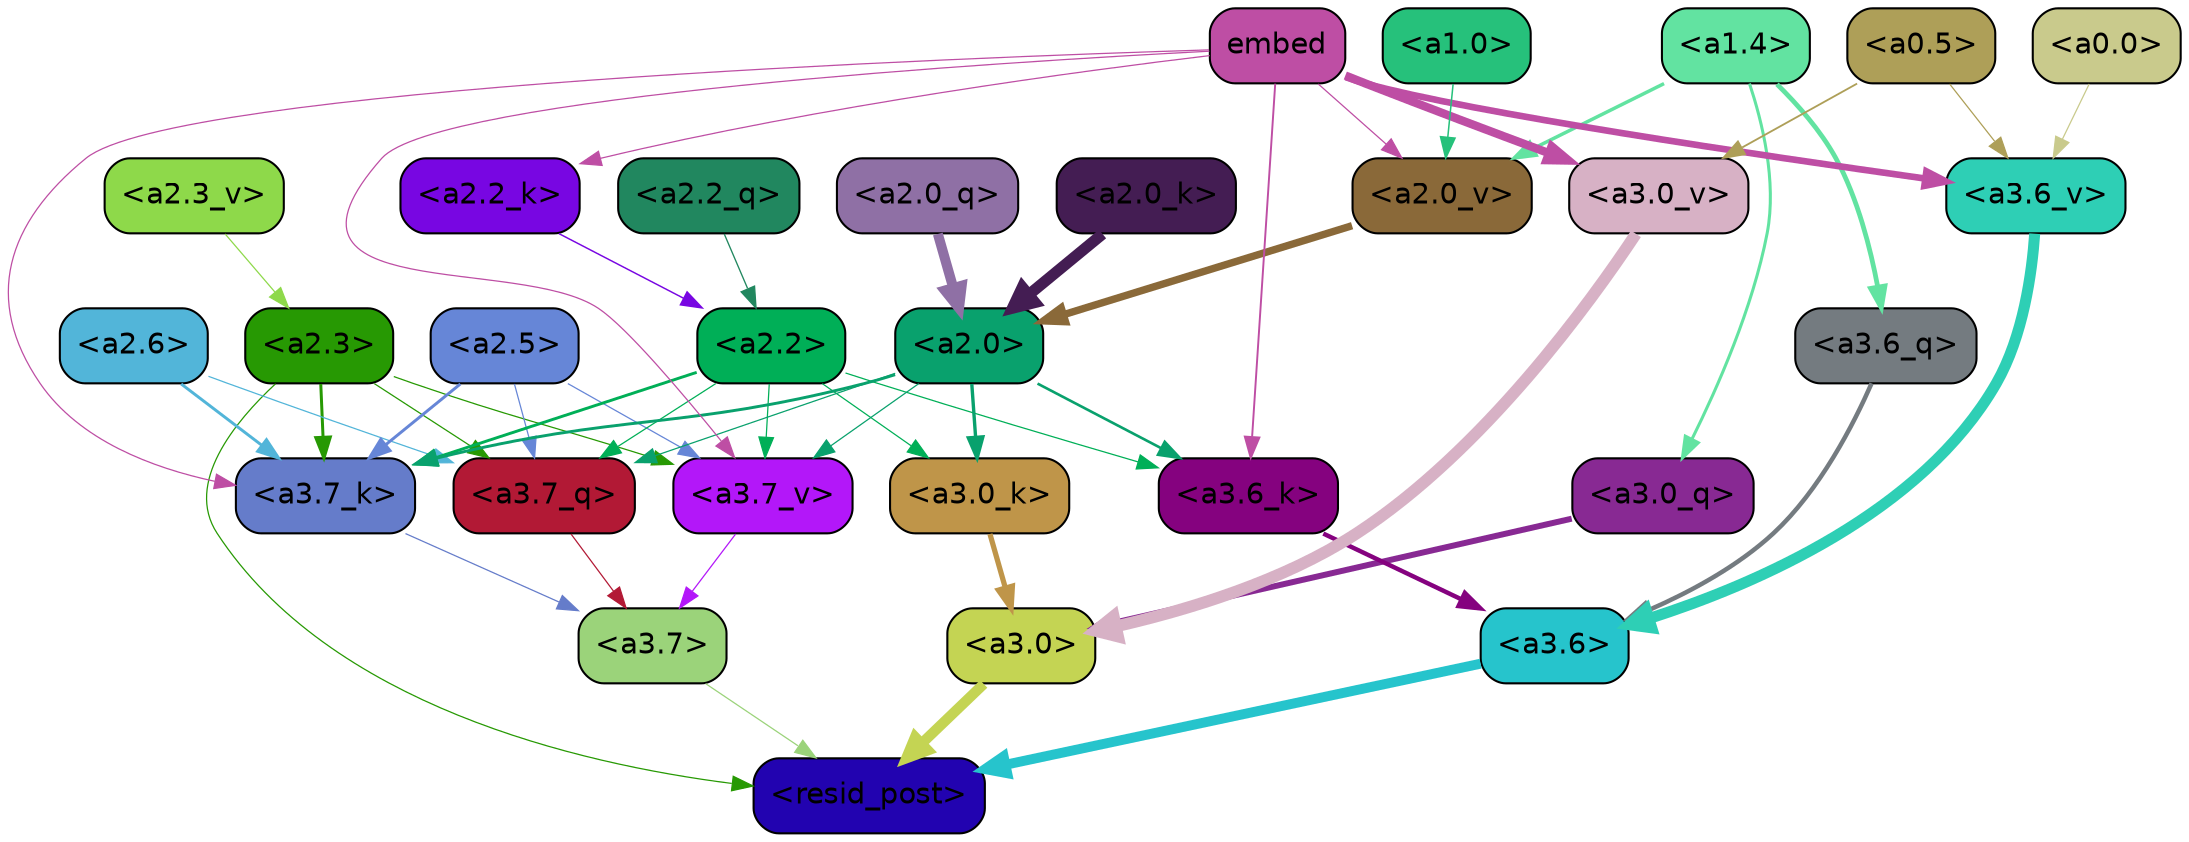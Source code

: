 strict digraph "" {
	graph [bgcolor=transparent,
		layout=dot,
		overlap=false,
		splines=true
	];
	"<a3.7>"	[color=black,
		fillcolor="#9bd37a",
		fontname=Helvetica,
		shape=box,
		style="filled, rounded"];
	"<resid_post>"	[color=black,
		fillcolor="#2203b0",
		fontname=Helvetica,
		shape=box,
		style="filled, rounded"];
	"<a3.7>" -> "<resid_post>"	[color="#9bd37a",
		penwidth=0.6];
	"<a3.6>"	[color=black,
		fillcolor="#26c4cc",
		fontname=Helvetica,
		shape=box,
		style="filled, rounded"];
	"<a3.6>" -> "<resid_post>"	[color="#26c4cc",
		penwidth=4.749041676521301];
	"<a3.0>"	[color=black,
		fillcolor="#c4d453",
		fontname=Helvetica,
		shape=box,
		style="filled, rounded"];
	"<a3.0>" -> "<resid_post>"	[color="#c4d453",
		penwidth=5.004215121269226];
	"<a2.3>"	[color=black,
		fillcolor="#279903",
		fontname=Helvetica,
		shape=box,
		style="filled, rounded"];
	"<a2.3>" -> "<resid_post>"	[color="#279903",
		penwidth=0.6];
	"<a3.7_q>"	[color=black,
		fillcolor="#b21935",
		fontname=Helvetica,
		shape=box,
		style="filled, rounded"];
	"<a2.3>" -> "<a3.7_q>"	[color="#279903",
		penwidth=0.6];
	"<a3.7_k>"	[color=black,
		fillcolor="#657cca",
		fontname=Helvetica,
		shape=box,
		style="filled, rounded"];
	"<a2.3>" -> "<a3.7_k>"	[color="#279903",
		penwidth=1.4391854107379913];
	"<a3.7_v>"	[color=black,
		fillcolor="#b317f9",
		fontname=Helvetica,
		shape=box,
		style="filled, rounded"];
	"<a2.3>" -> "<a3.7_v>"	[color="#279903",
		penwidth=0.6];
	"<a3.7_q>" -> "<a3.7>"	[color="#b21935",
		penwidth=0.6];
	"<a3.6_q>"	[color=black,
		fillcolor="#747b80",
		fontname=Helvetica,
		shape=box,
		style="filled, rounded"];
	"<a3.6_q>" -> "<a3.6>"	[color="#747b80",
		penwidth=2.160832464694977];
	"<a3.0_q>"	[color=black,
		fillcolor="#882993",
		fontname=Helvetica,
		shape=box,
		style="filled, rounded"];
	"<a3.0_q>" -> "<a3.0>"	[color="#882993",
		penwidth=2.870753765106201];
	"<a3.7_k>" -> "<a3.7>"	[color="#657cca",
		penwidth=0.6];
	"<a3.6_k>"	[color=black,
		fillcolor="#85027f",
		fontname=Helvetica,
		shape=box,
		style="filled, rounded"];
	"<a3.6_k>" -> "<a3.6>"	[color="#85027f",
		penwidth=2.13908451795578];
	"<a3.0_k>"	[color=black,
		fillcolor="#bf9549",
		fontname=Helvetica,
		shape=box,
		style="filled, rounded"];
	"<a3.0_k>" -> "<a3.0>"	[color="#bf9549",
		penwidth=2.520303964614868];
	"<a3.7_v>" -> "<a3.7>"	[color="#b317f9",
		penwidth=0.6];
	"<a3.6_v>"	[color=black,
		fillcolor="#2ecfb5",
		fontname=Helvetica,
		shape=box,
		style="filled, rounded"];
	"<a3.6_v>" -> "<a3.6>"	[color="#2ecfb5",
		penwidth=5.297133803367615];
	"<a3.0_v>"	[color=black,
		fillcolor="#d7b1c5",
		fontname=Helvetica,
		shape=box,
		style="filled, rounded"];
	"<a3.0_v>" -> "<a3.0>"	[color="#d7b1c5",
		penwidth=5.680712580680847];
	"<a2.6>"	[color=black,
		fillcolor="#52b5d9",
		fontname=Helvetica,
		shape=box,
		style="filled, rounded"];
	"<a2.6>" -> "<a3.7_q>"	[color="#52b5d9",
		penwidth=0.6];
	"<a2.6>" -> "<a3.7_k>"	[color="#52b5d9",
		penwidth=1.4180794060230255];
	"<a2.5>"	[color=black,
		fillcolor="#6686d7",
		fontname=Helvetica,
		shape=box,
		style="filled, rounded"];
	"<a2.5>" -> "<a3.7_q>"	[color="#6686d7",
		penwidth=0.6];
	"<a2.5>" -> "<a3.7_k>"	[color="#6686d7",
		penwidth=1.4281435310840607];
	"<a2.5>" -> "<a3.7_v>"	[color="#6686d7",
		penwidth=0.6];
	"<a2.2>"	[color=black,
		fillcolor="#00af57",
		fontname=Helvetica,
		shape=box,
		style="filled, rounded"];
	"<a2.2>" -> "<a3.7_q>"	[color="#00af57",
		penwidth=0.6];
	"<a2.2>" -> "<a3.7_k>"	[color="#00af57",
		penwidth=1.3982512056827545];
	"<a2.2>" -> "<a3.6_k>"	[color="#00af57",
		penwidth=0.6];
	"<a2.2>" -> "<a3.0_k>"	[color="#00af57",
		penwidth=0.6];
	"<a2.2>" -> "<a3.7_v>"	[color="#00af57",
		penwidth=0.6];
	"<a2.0>"	[color=black,
		fillcolor="#09a16d",
		fontname=Helvetica,
		shape=box,
		style="filled, rounded"];
	"<a2.0>" -> "<a3.7_q>"	[color="#09a16d",
		penwidth=0.6];
	"<a2.0>" -> "<a3.7_k>"	[color="#09a16d",
		penwidth=1.404832512140274];
	"<a2.0>" -> "<a3.6_k>"	[color="#09a16d",
		penwidth=1.2708758115768433];
	"<a2.0>" -> "<a3.0_k>"	[color="#09a16d",
		penwidth=1.6207245588302612];
	"<a2.0>" -> "<a3.7_v>"	[color="#09a16d",
		penwidth=0.6];
	"<a1.4>"	[color=black,
		fillcolor="#62e3a1",
		fontname=Helvetica,
		shape=box,
		style="filled, rounded"];
	"<a1.4>" -> "<a3.6_q>"	[color="#62e3a1",
		penwidth=2.289449453353882];
	"<a1.4>" -> "<a3.0_q>"	[color="#62e3a1",
		penwidth=1.4600623846054077];
	"<a2.0_v>"	[color=black,
		fillcolor="#8a6939",
		fontname=Helvetica,
		shape=box,
		style="filled, rounded"];
	"<a1.4>" -> "<a2.0_v>"	[color="#62e3a1",
		penwidth=1.676277220249176];
	embed	[color=black,
		fillcolor="#be4ea4",
		fontname=Helvetica,
		shape=box,
		style="filled, rounded"];
	embed -> "<a3.7_k>"	[color="#be4ea4",
		penwidth=0.6];
	embed -> "<a3.6_k>"	[color="#be4ea4",
		penwidth=0.9291638135910034];
	embed -> "<a3.7_v>"	[color="#be4ea4",
		penwidth=0.6];
	embed -> "<a3.6_v>"	[color="#be4ea4",
		penwidth=3.1808209121227264];
	embed -> "<a3.0_v>"	[color="#be4ea4",
		penwidth=4.036660343408585];
	"<a2.2_k>"	[color=black,
		fillcolor="#7806e2",
		fontname=Helvetica,
		shape=box,
		style="filled, rounded"];
	embed -> "<a2.2_k>"	[color="#be4ea4",
		penwidth=0.6];
	embed -> "<a2.0_v>"	[color="#be4ea4",
		penwidth=0.6];
	"<a0.5>"	[color=black,
		fillcolor="#ae9f58",
		fontname=Helvetica,
		shape=box,
		style="filled, rounded"];
	"<a0.5>" -> "<a3.6_v>"	[color="#ae9f58",
		penwidth=0.6];
	"<a0.5>" -> "<a3.0_v>"	[color="#ae9f58",
		penwidth=0.8798569142818451];
	"<a0.0>"	[color=black,
		fillcolor="#c9ca8c",
		fontname=Helvetica,
		shape=box,
		style="filled, rounded"];
	"<a0.0>" -> "<a3.6_v>"	[color="#c9ca8c",
		penwidth=0.6];
	"<a2.2_q>"	[color=black,
		fillcolor="#21875f",
		fontname=Helvetica,
		shape=box,
		style="filled, rounded"];
	"<a2.2_q>" -> "<a2.2>"	[color="#21875f",
		penwidth=0.6392357051372528];
	"<a2.0_q>"	[color=black,
		fillcolor="#8f70a5",
		fontname=Helvetica,
		shape=box,
		style="filled, rounded"];
	"<a2.0_q>" -> "<a2.0>"	[color="#8f70a5",
		penwidth=4.795779317617416];
	"<a2.2_k>" -> "<a2.2>"	[color="#7806e2",
		penwidth=0.7060726433992386];
	"<a2.0_k>"	[color=black,
		fillcolor="#441d53",
		fontname=Helvetica,
		shape=box,
		style="filled, rounded"];
	"<a2.0_k>" -> "<a2.0>"	[color="#441d53",
		penwidth=5.401692286133766];
	"<a2.3_v>"	[color=black,
		fillcolor="#8ed94a",
		fontname=Helvetica,
		shape=box,
		style="filled, rounded"];
	"<a2.3_v>" -> "<a2.3>"	[color="#8ed94a",
		penwidth=0.6];
	"<a2.0_v>" -> "<a2.0>"	[color="#8a6939",
		penwidth=3.56003999710083];
	"<a1.0>"	[color=black,
		fillcolor="#26c17b",
		fontname=Helvetica,
		shape=box,
		style="filled, rounded"];
	"<a1.0>" -> "<a2.0_v>"	[color="#26c17b",
		penwidth=0.7355214953422546];
}
